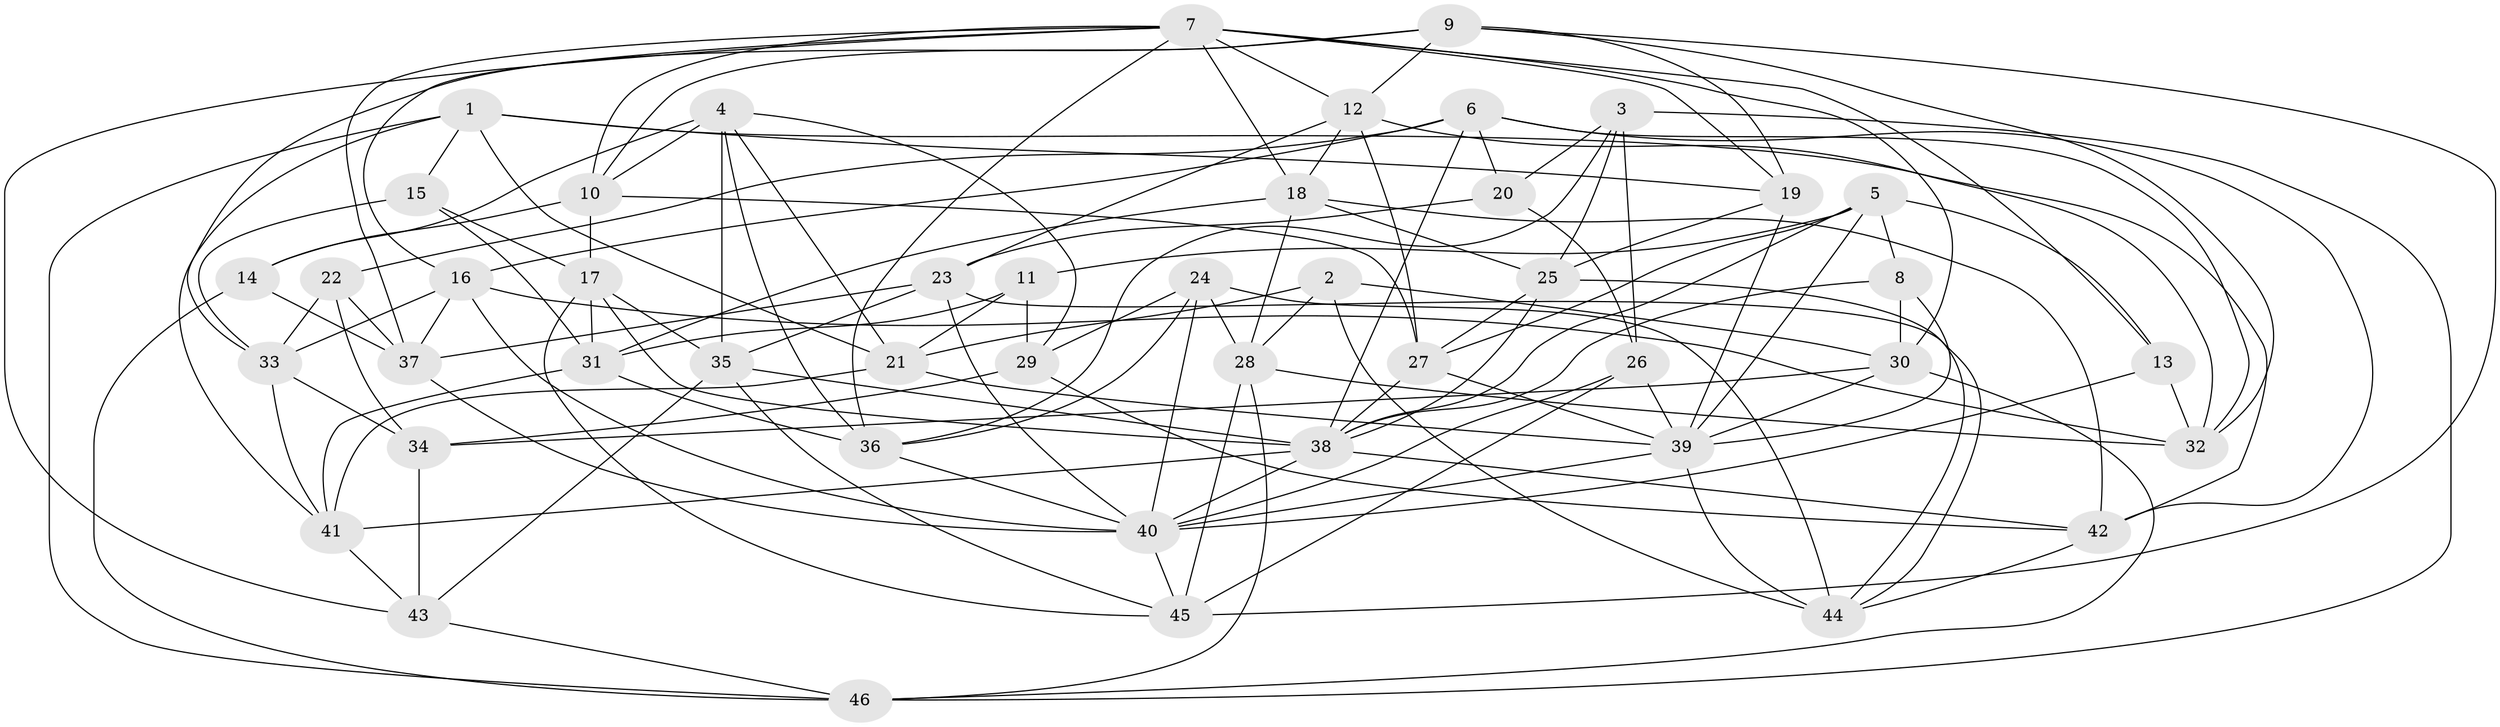 // original degree distribution, {4: 1.0}
// Generated by graph-tools (version 1.1) at 2025/26/03/09/25 03:26:50]
// undirected, 46 vertices, 134 edges
graph export_dot {
graph [start="1"]
  node [color=gray90,style=filled];
  1;
  2;
  3;
  4;
  5;
  6;
  7;
  8;
  9;
  10;
  11;
  12;
  13;
  14;
  15;
  16;
  17;
  18;
  19;
  20;
  21;
  22;
  23;
  24;
  25;
  26;
  27;
  28;
  29;
  30;
  31;
  32;
  33;
  34;
  35;
  36;
  37;
  38;
  39;
  40;
  41;
  42;
  43;
  44;
  45;
  46;
  1 -- 15 [weight=1.0];
  1 -- 19 [weight=1.0];
  1 -- 21 [weight=1.0];
  1 -- 41 [weight=1.0];
  1 -- 42 [weight=1.0];
  1 -- 46 [weight=1.0];
  2 -- 21 [weight=1.0];
  2 -- 28 [weight=1.0];
  2 -- 30 [weight=1.0];
  2 -- 44 [weight=1.0];
  3 -- 20 [weight=1.0];
  3 -- 25 [weight=1.0];
  3 -- 26 [weight=2.0];
  3 -- 36 [weight=1.0];
  3 -- 46 [weight=1.0];
  4 -- 10 [weight=1.0];
  4 -- 14 [weight=1.0];
  4 -- 21 [weight=1.0];
  4 -- 29 [weight=1.0];
  4 -- 35 [weight=1.0];
  4 -- 36 [weight=1.0];
  5 -- 8 [weight=1.0];
  5 -- 11 [weight=1.0];
  5 -- 13 [weight=1.0];
  5 -- 27 [weight=1.0];
  5 -- 38 [weight=1.0];
  5 -- 39 [weight=1.0];
  6 -- 16 [weight=1.0];
  6 -- 20 [weight=1.0];
  6 -- 22 [weight=1.0];
  6 -- 32 [weight=1.0];
  6 -- 38 [weight=1.0];
  6 -- 42 [weight=1.0];
  7 -- 10 [weight=1.0];
  7 -- 12 [weight=1.0];
  7 -- 13 [weight=1.0];
  7 -- 16 [weight=1.0];
  7 -- 18 [weight=1.0];
  7 -- 19 [weight=1.0];
  7 -- 30 [weight=1.0];
  7 -- 36 [weight=1.0];
  7 -- 37 [weight=1.0];
  7 -- 43 [weight=1.0];
  8 -- 30 [weight=1.0];
  8 -- 38 [weight=1.0];
  8 -- 39 [weight=1.0];
  9 -- 10 [weight=1.0];
  9 -- 12 [weight=1.0];
  9 -- 19 [weight=1.0];
  9 -- 32 [weight=1.0];
  9 -- 33 [weight=1.0];
  9 -- 45 [weight=1.0];
  10 -- 14 [weight=1.0];
  10 -- 17 [weight=1.0];
  10 -- 27 [weight=1.0];
  11 -- 21 [weight=1.0];
  11 -- 29 [weight=1.0];
  11 -- 31 [weight=1.0];
  12 -- 18 [weight=1.0];
  12 -- 23 [weight=1.0];
  12 -- 27 [weight=1.0];
  12 -- 32 [weight=1.0];
  13 -- 32 [weight=1.0];
  13 -- 40 [weight=1.0];
  14 -- 37 [weight=1.0];
  14 -- 46 [weight=1.0];
  15 -- 17 [weight=1.0];
  15 -- 31 [weight=1.0];
  15 -- 33 [weight=1.0];
  16 -- 32 [weight=1.0];
  16 -- 33 [weight=1.0];
  16 -- 37 [weight=1.0];
  16 -- 40 [weight=1.0];
  17 -- 31 [weight=1.0];
  17 -- 35 [weight=1.0];
  17 -- 38 [weight=1.0];
  17 -- 45 [weight=1.0];
  18 -- 25 [weight=1.0];
  18 -- 28 [weight=1.0];
  18 -- 31 [weight=1.0];
  18 -- 42 [weight=1.0];
  19 -- 25 [weight=1.0];
  19 -- 39 [weight=2.0];
  20 -- 23 [weight=1.0];
  20 -- 26 [weight=1.0];
  21 -- 39 [weight=1.0];
  21 -- 41 [weight=1.0];
  22 -- 33 [weight=1.0];
  22 -- 34 [weight=1.0];
  22 -- 37 [weight=1.0];
  23 -- 35 [weight=1.0];
  23 -- 37 [weight=1.0];
  23 -- 40 [weight=1.0];
  23 -- 44 [weight=1.0];
  24 -- 28 [weight=1.0];
  24 -- 29 [weight=2.0];
  24 -- 36 [weight=1.0];
  24 -- 40 [weight=1.0];
  24 -- 44 [weight=1.0];
  25 -- 27 [weight=1.0];
  25 -- 38 [weight=1.0];
  25 -- 44 [weight=1.0];
  26 -- 39 [weight=1.0];
  26 -- 40 [weight=1.0];
  26 -- 45 [weight=1.0];
  27 -- 38 [weight=1.0];
  27 -- 39 [weight=1.0];
  28 -- 32 [weight=1.0];
  28 -- 45 [weight=1.0];
  28 -- 46 [weight=1.0];
  29 -- 34 [weight=1.0];
  29 -- 42 [weight=1.0];
  30 -- 34 [weight=1.0];
  30 -- 39 [weight=1.0];
  30 -- 46 [weight=1.0];
  31 -- 36 [weight=1.0];
  31 -- 41 [weight=1.0];
  33 -- 34 [weight=1.0];
  33 -- 41 [weight=1.0];
  34 -- 43 [weight=2.0];
  35 -- 38 [weight=1.0];
  35 -- 43 [weight=1.0];
  35 -- 45 [weight=1.0];
  36 -- 40 [weight=1.0];
  37 -- 40 [weight=1.0];
  38 -- 40 [weight=1.0];
  38 -- 41 [weight=1.0];
  38 -- 42 [weight=1.0];
  39 -- 40 [weight=1.0];
  39 -- 44 [weight=1.0];
  40 -- 45 [weight=1.0];
  41 -- 43 [weight=1.0];
  42 -- 44 [weight=1.0];
  43 -- 46 [weight=1.0];
}
